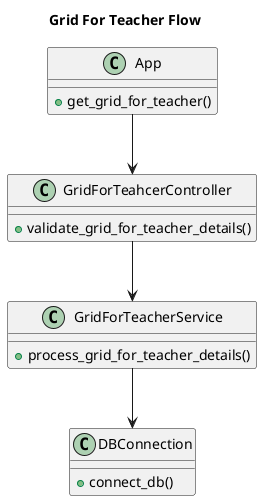 @startuml ""
title Grid For Teacher Flow

class App {
    +get_grid_for_teacher()
}

class GridForTeahcerController {
    +validate_grid_for_teacher_details()
}

class GridForTeacherService {
    +process_grid_for_teacher_details()
}

class DBConnection {
    +connect_db()
}

App --> GridForTeahcerController
GridForTeahcerController --> GridForTeacherService 
GridForTeacherService --> DBConnection

@enduml
